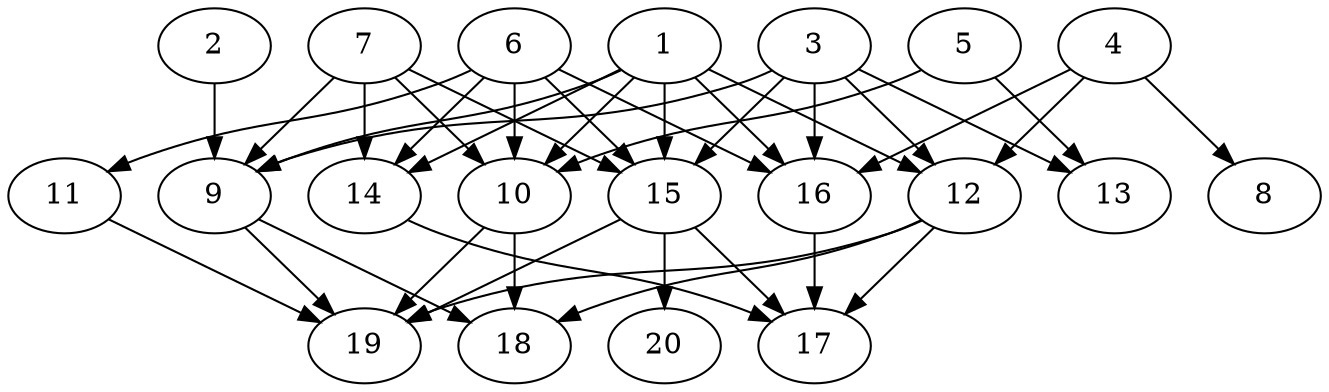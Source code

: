 // DAG automatically generated by daggen at Tue Jul 23 14:25:45 2019
// ./daggen --dot -n 20 --ccr 0.4 --fat 0.7 --regular 0.5 --density 0.6 --mindata 5242880 --maxdata 52428800 
digraph G {
  1 [size="84280320", alpha="0.06", expect_size="33712128"] 
  1 -> 9 [size ="33712128"]
  1 -> 10 [size ="33712128"]
  1 -> 12 [size ="33712128"]
  1 -> 14 [size ="33712128"]
  1 -> 15 [size ="33712128"]
  1 -> 16 [size ="33712128"]
  2 [size="18096640", alpha="0.03", expect_size="7238656"] 
  2 -> 9 [size ="7238656"]
  3 [size="65259520", alpha="0.06", expect_size="26103808"] 
  3 -> 9 [size ="26103808"]
  3 -> 12 [size ="26103808"]
  3 -> 13 [size ="26103808"]
  3 -> 15 [size ="26103808"]
  3 -> 16 [size ="26103808"]
  4 [size="97410560", alpha="0.16", expect_size="38964224"] 
  4 -> 8 [size ="38964224"]
  4 -> 12 [size ="38964224"]
  4 -> 16 [size ="38964224"]
  5 [size="119866880", alpha="0.02", expect_size="47946752"] 
  5 -> 10 [size ="47946752"]
  5 -> 13 [size ="47946752"]
  6 [size="23398400", alpha="0.17", expect_size="9359360"] 
  6 -> 10 [size ="9359360"]
  6 -> 11 [size ="9359360"]
  6 -> 14 [size ="9359360"]
  6 -> 15 [size ="9359360"]
  6 -> 16 [size ="9359360"]
  7 [size="43374080", alpha="0.03", expect_size="17349632"] 
  7 -> 9 [size ="17349632"]
  7 -> 10 [size ="17349632"]
  7 -> 14 [size ="17349632"]
  7 -> 15 [size ="17349632"]
  8 [size="102960640", alpha="0.14", expect_size="41184256"] 
  9 [size="121103360", alpha="0.02", expect_size="48441344"] 
  9 -> 18 [size ="48441344"]
  9 -> 19 [size ="48441344"]
  10 [size="20761600", alpha="0.17", expect_size="8304640"] 
  10 -> 18 [size ="8304640"]
  10 -> 19 [size ="8304640"]
  11 [size="98944000", alpha="0.11", expect_size="39577600"] 
  11 -> 19 [size ="39577600"]
  12 [size="17548800", alpha="0.16", expect_size="7019520"] 
  12 -> 17 [size ="7019520"]
  12 -> 18 [size ="7019520"]
  12 -> 19 [size ="7019520"]
  13 [size="33512960", alpha="0.14", expect_size="13405184"] 
  14 [size="71383040", alpha="0.02", expect_size="28553216"] 
  14 -> 17 [size ="28553216"]
  15 [size="45363200", alpha="0.13", expect_size="18145280"] 
  15 -> 17 [size ="18145280"]
  15 -> 19 [size ="18145280"]
  15 -> 20 [size ="18145280"]
  16 [size="55132160", alpha="0.08", expect_size="22052864"] 
  16 -> 17 [size ="22052864"]
  17 [size="39511040", alpha="0.14", expect_size="15804416"] 
  18 [size="58749440", alpha="0.06", expect_size="23499776"] 
  19 [size="22840320", alpha="0.11", expect_size="9136128"] 
  20 [size="35340800", alpha="0.04", expect_size="14136320"] 
}

